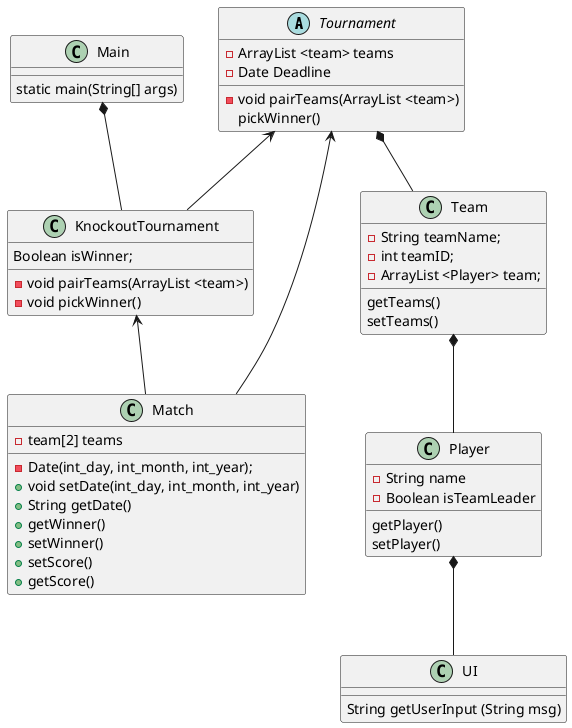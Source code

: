 @startuml
'https://plantuml.com/class-diagram

Tournament<--KnockoutTournament
Team*--Player
Tournament*--Team
Player*-- UI
Main*--KnockoutTournament
KnockoutTournament<-- Match
Tournament<-- Match

class Player{
- String name
getPlayer()
setPlayer()
-Boolean isTeamLeader

}

class Team{
- String teamName;
- int teamID;
- ArrayList <Player> team;
getTeams()
setTeams()
}

abstract class Tournament {
- ArrayList <team> teams
- void pairTeams(ArrayList <team>)
- Date Deadline
pickWinner()


}

class KnockoutTournament {
Boolean isWinner;
- void pairTeams(ArrayList <team>)
-void pickWinner()
}

class UI {
String getUserInput (String msg)
}

class Main{

static main(String[] args)
}

class Match {
-team[2] teams
-Date(int_day, int_month, int_year);
+void setDate(int_day, int_month, int_year)
+String getDate()
+getWinner()
+setWinner()
+ setScore()
+getScore()
}
@enduml